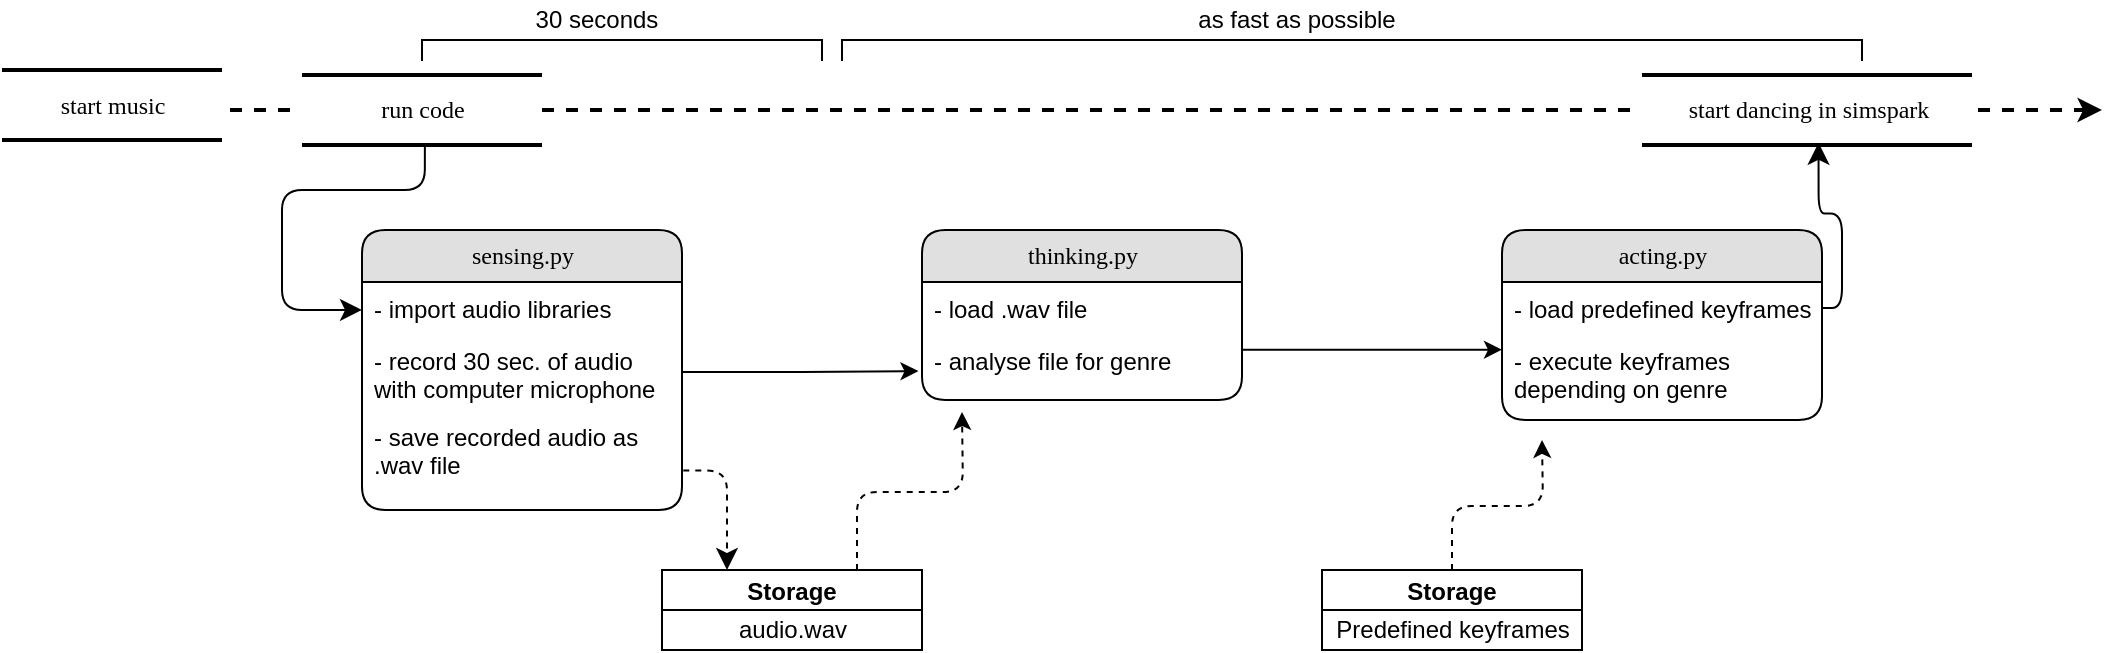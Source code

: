<mxfile version="14.8.6" type="device"><diagram name="Page-1" id="b520641d-4fe3-3701-9064-5fc419738815"><mxGraphModel dx="1350" dy="756" grid="1" gridSize="10" guides="1" tooltips="1" connect="1" arrows="1" fold="1" page="1" pageScale="1" pageWidth="1100" pageHeight="850" background="none" math="0" shadow="0"><root><mxCell id="0"/><mxCell id="1" parent="0"/><mxCell id="21ea969265ad0168-10" value="thinking.py" style="swimlane;html=1;fontStyle=0;childLayout=stackLayout;horizontal=1;startSize=26;fillColor=#e0e0e0;horizontalStack=0;resizeParent=1;resizeLast=0;collapsible=1;marginBottom=0;swimlaneFillColor=#ffffff;align=center;rounded=1;shadow=0;comic=0;labelBackgroundColor=none;strokeWidth=1;fontFamily=Verdana;fontSize=12" parent="1" vertex="1"><mxGeometry x="490" y="215" width="160" height="85" as="geometry"/></mxCell><mxCell id="21ea969265ad0168-11" value="- load .wav file" style="text;html=1;strokeColor=none;fillColor=none;spacingLeft=4;spacingRight=4;whiteSpace=wrap;overflow=hidden;rotatable=0;points=[[0,0.5],[1,0.5]];portConstraint=eastwest;" parent="21ea969265ad0168-10" vertex="1"><mxGeometry y="26" width="160" height="26" as="geometry"/></mxCell><mxCell id="21ea969265ad0168-12" value="- analyse file for genre" style="text;html=1;strokeColor=none;fillColor=none;spacingLeft=4;spacingRight=4;whiteSpace=wrap;overflow=hidden;rotatable=0;points=[[0,0.5],[1,0.5]];portConstraint=eastwest;" parent="21ea969265ad0168-10" vertex="1"><mxGeometry y="52" width="160" height="26" as="geometry"/></mxCell><mxCell id="21ea969265ad0168-22" value="acting.py" style="swimlane;html=1;fontStyle=0;childLayout=stackLayout;horizontal=1;startSize=26;fillColor=#e0e0e0;horizontalStack=0;resizeParent=1;resizeLast=0;collapsible=1;marginBottom=0;swimlaneFillColor=#ffffff;align=center;rounded=1;shadow=0;comic=0;labelBackgroundColor=none;strokeWidth=1;fontFamily=Verdana;fontSize=12" parent="1" vertex="1"><mxGeometry x="780" y="215" width="160" height="95" as="geometry"/></mxCell><mxCell id="21ea969265ad0168-23" value="- load predefined keyframes " style="text;html=1;strokeColor=none;fillColor=none;spacingLeft=4;spacingRight=4;whiteSpace=wrap;overflow=hidden;rotatable=0;points=[[0,0.5],[1,0.5]];portConstraint=eastwest;" parent="21ea969265ad0168-22" vertex="1"><mxGeometry y="26" width="160" height="26" as="geometry"/></mxCell><mxCell id="21ea969265ad0168-24" value="- execute keyframes depending on genre" style="text;html=1;strokeColor=none;fillColor=none;spacingLeft=4;spacingRight=4;whiteSpace=wrap;overflow=hidden;rotatable=0;points=[[0,0.5],[1,0.5]];portConstraint=eastwest;" parent="21ea969265ad0168-22" vertex="1"><mxGeometry y="52" width="160" height="38" as="geometry"/></mxCell><mxCell id="21ea969265ad0168-26" value="sensing.py" style="swimlane;html=1;fontStyle=0;childLayout=stackLayout;horizontal=1;startSize=26;fillColor=#e0e0e0;horizontalStack=0;resizeParent=1;resizeLast=0;collapsible=1;marginBottom=0;swimlaneFillColor=#ffffff;align=center;rounded=1;shadow=0;comic=0;labelBackgroundColor=none;strokeWidth=1;fontFamily=Verdana;fontSize=12" parent="1" vertex="1"><mxGeometry x="210" y="215" width="160" height="140" as="geometry"><mxRectangle x="200" y="155" width="90" height="26" as="alternateBounds"/></mxGeometry></mxCell><mxCell id="21ea969265ad0168-27" value="- import audio libraries" style="text;html=1;strokeColor=none;fillColor=none;spacingLeft=4;spacingRight=4;whiteSpace=wrap;overflow=hidden;rotatable=0;points=[[0,0.5],[1,0.5]];portConstraint=eastwest;" parent="21ea969265ad0168-26" vertex="1"><mxGeometry y="26" width="160" height="26" as="geometry"/></mxCell><mxCell id="21ea969265ad0168-28" value="- record 30 sec. of audio with computer microphone" style="text;html=1;strokeColor=none;fillColor=none;spacingLeft=4;spacingRight=4;whiteSpace=wrap;overflow=hidden;rotatable=0;points=[[0,0.5],[1,0.5]];portConstraint=eastwest;" parent="21ea969265ad0168-26" vertex="1"><mxGeometry y="52" width="160" height="38" as="geometry"/></mxCell><mxCell id="DSs9fUPm449Gk2nNJjzP-7" value="- save recorded audio as .wav file" style="text;html=1;strokeColor=none;fillColor=none;spacingLeft=4;spacingRight=4;whiteSpace=wrap;overflow=hidden;rotatable=0;points=[[0,0.5],[1,0.5]];portConstraint=eastwest;" parent="21ea969265ad0168-26" vertex="1"><mxGeometry y="90" width="160" height="38" as="geometry"/></mxCell><mxCell id="DSs9fUPm449Gk2nNJjzP-8" value="" style="endArrow=classic;dashed=1;html=1;strokeWidth=2;targetPerimeterSpacing=9;shadow=0;rounded=0;endFill=1;startArrow=none;" parent="1" edge="1"><mxGeometry width="50" height="50" relative="1" as="geometry"><mxPoint x="490" y="155" as="sourcePoint"/><mxPoint x="1080" y="155" as="targetPoint"/></mxGeometry></mxCell><mxCell id="DSs9fUPm449Gk2nNJjzP-10" style="edgeStyle=orthogonalEdgeStyle;html=1;labelBackgroundColor=none;startFill=0;startSize=8;endFill=1;endSize=8;fontFamily=Verdana;fontSize=12;exitX=1.004;exitY=0.797;exitDx=0;exitDy=0;entryX=0.25;entryY=0;entryDx=0;entryDy=0;dashed=1;exitPerimeter=0;" parent="1" source="DSs9fUPm449Gk2nNJjzP-7" target="DSs9fUPm449Gk2nNJjzP-35" edge="1"><mxGeometry relative="1" as="geometry"><mxPoint x="460" y="248" as="sourcePoint"/><mxPoint x="392.5" y="175" as="targetPoint"/></mxGeometry></mxCell><mxCell id="DSs9fUPm449Gk2nNJjzP-30" style="edgeStyle=orthogonalEdgeStyle;rounded=1;orthogonalLoop=1;jettySize=auto;html=1;shadow=0;dashed=1;endArrow=classic;endFill=1;targetPerimeterSpacing=9;" parent="1" source="DSs9fUPm449Gk2nNJjzP-12" edge="1"><mxGeometry relative="1" as="geometry"><mxPoint x="800" y="320" as="targetPoint"/></mxGeometry></mxCell><mxCell id="DSs9fUPm449Gk2nNJjzP-12" value="Storage" style="swimlane;childLayout=stackLayout;resizeParent=1;resizeParentMax=0;horizontal=1;startSize=20;horizontalStack=0;" parent="1" vertex="1"><mxGeometry x="690" y="385" width="130" height="40" as="geometry"/></mxCell><mxCell id="DSs9fUPm449Gk2nNJjzP-13" value="Predefined keyframes" style="text;html=1;align=center;verticalAlign=middle;resizable=0;points=[];autosize=1;strokeColor=none;" parent="DSs9fUPm449Gk2nNJjzP-12" vertex="1"><mxGeometry y="20" width="130" height="20" as="geometry"/></mxCell><mxCell id="DSs9fUPm449Gk2nNJjzP-16" value="start dancing in simspark" style="html=1;rounded=0;shadow=0;comic=0;labelBackgroundColor=none;strokeWidth=2;fontFamily=Verdana;fontSize=12;align=center;shape=mxgraph.ios7ui.horLines;" parent="1" vertex="1"><mxGeometry x="850" y="137.5" width="165" height="35" as="geometry"/></mxCell><mxCell id="DSs9fUPm449Gk2nNJjzP-21" value="" style="endArrow=none;dashed=1;html=1;strokeWidth=2;shadow=0;rounded=0;endFill=1;" parent="1" edge="1"><mxGeometry width="50" height="50" relative="1" as="geometry"><mxPoint x="120" y="155" as="sourcePoint"/><mxPoint x="490" y="155" as="targetPoint"/></mxGeometry></mxCell><mxCell id="DSs9fUPm449Gk2nNJjzP-20" value="run code" style="html=1;rounded=0;shadow=0;comic=0;labelBackgroundColor=none;strokeWidth=2;fontFamily=Verdana;fontSize=12;align=center;shape=mxgraph.ios7ui.horLines;" parent="1" vertex="1"><mxGeometry x="180" y="137.5" width="120" height="35" as="geometry"/></mxCell><mxCell id="DSs9fUPm449Gk2nNJjzP-22" style="edgeStyle=orthogonalEdgeStyle;html=1;labelBackgroundColor=none;startFill=0;startSize=8;endFill=1;endSize=8;fontFamily=Verdana;fontSize=12;exitX=0.512;exitY=1.002;exitDx=0;exitDy=0;exitPerimeter=0;entryX=0;entryY=0.538;entryDx=0;entryDy=0;entryPerimeter=0;" parent="1" source="DSs9fUPm449Gk2nNJjzP-20" target="21ea969265ad0168-27" edge="1"><mxGeometry relative="1" as="geometry"><mxPoint x="467.5" y="185" as="sourcePoint"/><mxPoint x="200" y="255" as="targetPoint"/><Array as="points"><mxPoint x="241" y="195"/><mxPoint x="170" y="195"/><mxPoint x="170" y="255"/></Array></mxGeometry></mxCell><mxCell id="DSs9fUPm449Gk2nNJjzP-23" value="" style="shape=partialRectangle;whiteSpace=wrap;html=1;bottom=1;right=1;left=1;top=0;fillColor=none;routingCenterX=-0.5;rotation=-180;" parent="1" vertex="1"><mxGeometry x="240" y="120" width="200" height="10" as="geometry"/></mxCell><mxCell id="DSs9fUPm449Gk2nNJjzP-24" style="edgeStyle=orthogonalEdgeStyle;html=1;labelBackgroundColor=none;startFill=0;startSize=8;endFill=1;endSize=8;fontFamily=Verdana;fontSize=12;exitX=1;exitY=0.5;exitDx=0;exitDy=0;entryX=0.535;entryY=0.969;entryDx=0;entryDy=0;entryPerimeter=0;" parent="1" source="21ea969265ad0168-23" target="DSs9fUPm449Gk2nNJjzP-16" edge="1"><mxGeometry relative="1" as="geometry"><mxPoint x="940" y="260" as="sourcePoint"/><mxPoint x="962.5" y="185" as="targetPoint"/></mxGeometry></mxCell><mxCell id="21ea969265ad0168-30" value="start music" style="html=1;rounded=0;shadow=0;comic=0;labelBackgroundColor=none;strokeWidth=2;fontFamily=Verdana;fontSize=12;align=center;shape=mxgraph.ios7ui.horLines;" parent="1" vertex="1"><mxGeometry x="30" y="135" width="110" height="35" as="geometry"/></mxCell><mxCell id="DSs9fUPm449Gk2nNJjzP-25" value="30 seconds" style="text;html=1;strokeColor=none;fillColor=none;align=center;verticalAlign=middle;whiteSpace=wrap;rounded=0;" parent="1" vertex="1"><mxGeometry x="285" y="100" width="85" height="20" as="geometry"/></mxCell><mxCell id="DSs9fUPm449Gk2nNJjzP-26" value="" style="shape=partialRectangle;whiteSpace=wrap;html=1;bottom=1;right=1;left=1;top=0;fillColor=none;routingCenterX=-0.5;rotation=-180;" parent="1" vertex="1"><mxGeometry x="450" y="120" width="510" height="10" as="geometry"/></mxCell><mxCell id="DSs9fUPm449Gk2nNJjzP-27" value="as fast as possible" style="text;html=1;strokeColor=none;fillColor=none;align=center;verticalAlign=middle;whiteSpace=wrap;rounded=0;" parent="1" vertex="1"><mxGeometry x="620" y="100" width="115" height="20" as="geometry"/></mxCell><mxCell id="DSs9fUPm449Gk2nNJjzP-31" style="edgeStyle=orthogonalEdgeStyle;rounded=0;orthogonalLoop=1;jettySize=auto;html=1;exitX=1;exitY=0.5;exitDx=0;exitDy=0;entryX=0;entryY=0.207;entryDx=0;entryDy=0;entryPerimeter=0;shadow=0;endArrow=classic;endFill=1;targetPerimeterSpacing=9;" parent="1" source="21ea969265ad0168-12" target="21ea969265ad0168-24" edge="1"><mxGeometry relative="1" as="geometry"><Array as="points"><mxPoint x="650" y="275"/></Array></mxGeometry></mxCell><mxCell id="DSs9fUPm449Gk2nNJjzP-32" style="edgeStyle=orthogonalEdgeStyle;rounded=0;orthogonalLoop=1;jettySize=auto;html=1;shadow=0;endArrow=classic;endFill=1;targetPerimeterSpacing=9;entryX=-0.011;entryY=0.714;entryDx=0;entryDy=0;entryPerimeter=0;" parent="1" source="21ea969265ad0168-28" target="21ea969265ad0168-12" edge="1"><mxGeometry relative="1" as="geometry"><mxPoint x="480" y="287" as="targetPoint"/></mxGeometry></mxCell><mxCell id="DSs9fUPm449Gk2nNJjzP-35" value="Storage" style="swimlane;childLayout=stackLayout;resizeParent=1;resizeParentMax=0;horizontal=1;startSize=20;horizontalStack=0;" parent="1" vertex="1"><mxGeometry x="360" y="385" width="130" height="40" as="geometry"/></mxCell><mxCell id="DSs9fUPm449Gk2nNJjzP-36" value="audio.wav" style="text;html=1;align=center;verticalAlign=middle;resizable=0;points=[];autosize=1;strokeColor=none;" parent="DSs9fUPm449Gk2nNJjzP-35" vertex="1"><mxGeometry y="20" width="130" height="20" as="geometry"/></mxCell><mxCell id="DSs9fUPm449Gk2nNJjzP-38" style="edgeStyle=orthogonalEdgeStyle;rounded=1;orthogonalLoop=1;jettySize=auto;html=1;shadow=0;dashed=1;endArrow=classic;endFill=1;targetPerimeterSpacing=9;exitX=0.75;exitY=0;exitDx=0;exitDy=0;" parent="1" source="DSs9fUPm449Gk2nNJjzP-35" edge="1"><mxGeometry relative="1" as="geometry"><mxPoint x="424.709" y="370.45" as="sourcePoint"/><mxPoint x="510" y="306" as="targetPoint"/></mxGeometry></mxCell></root></mxGraphModel></diagram></mxfile>